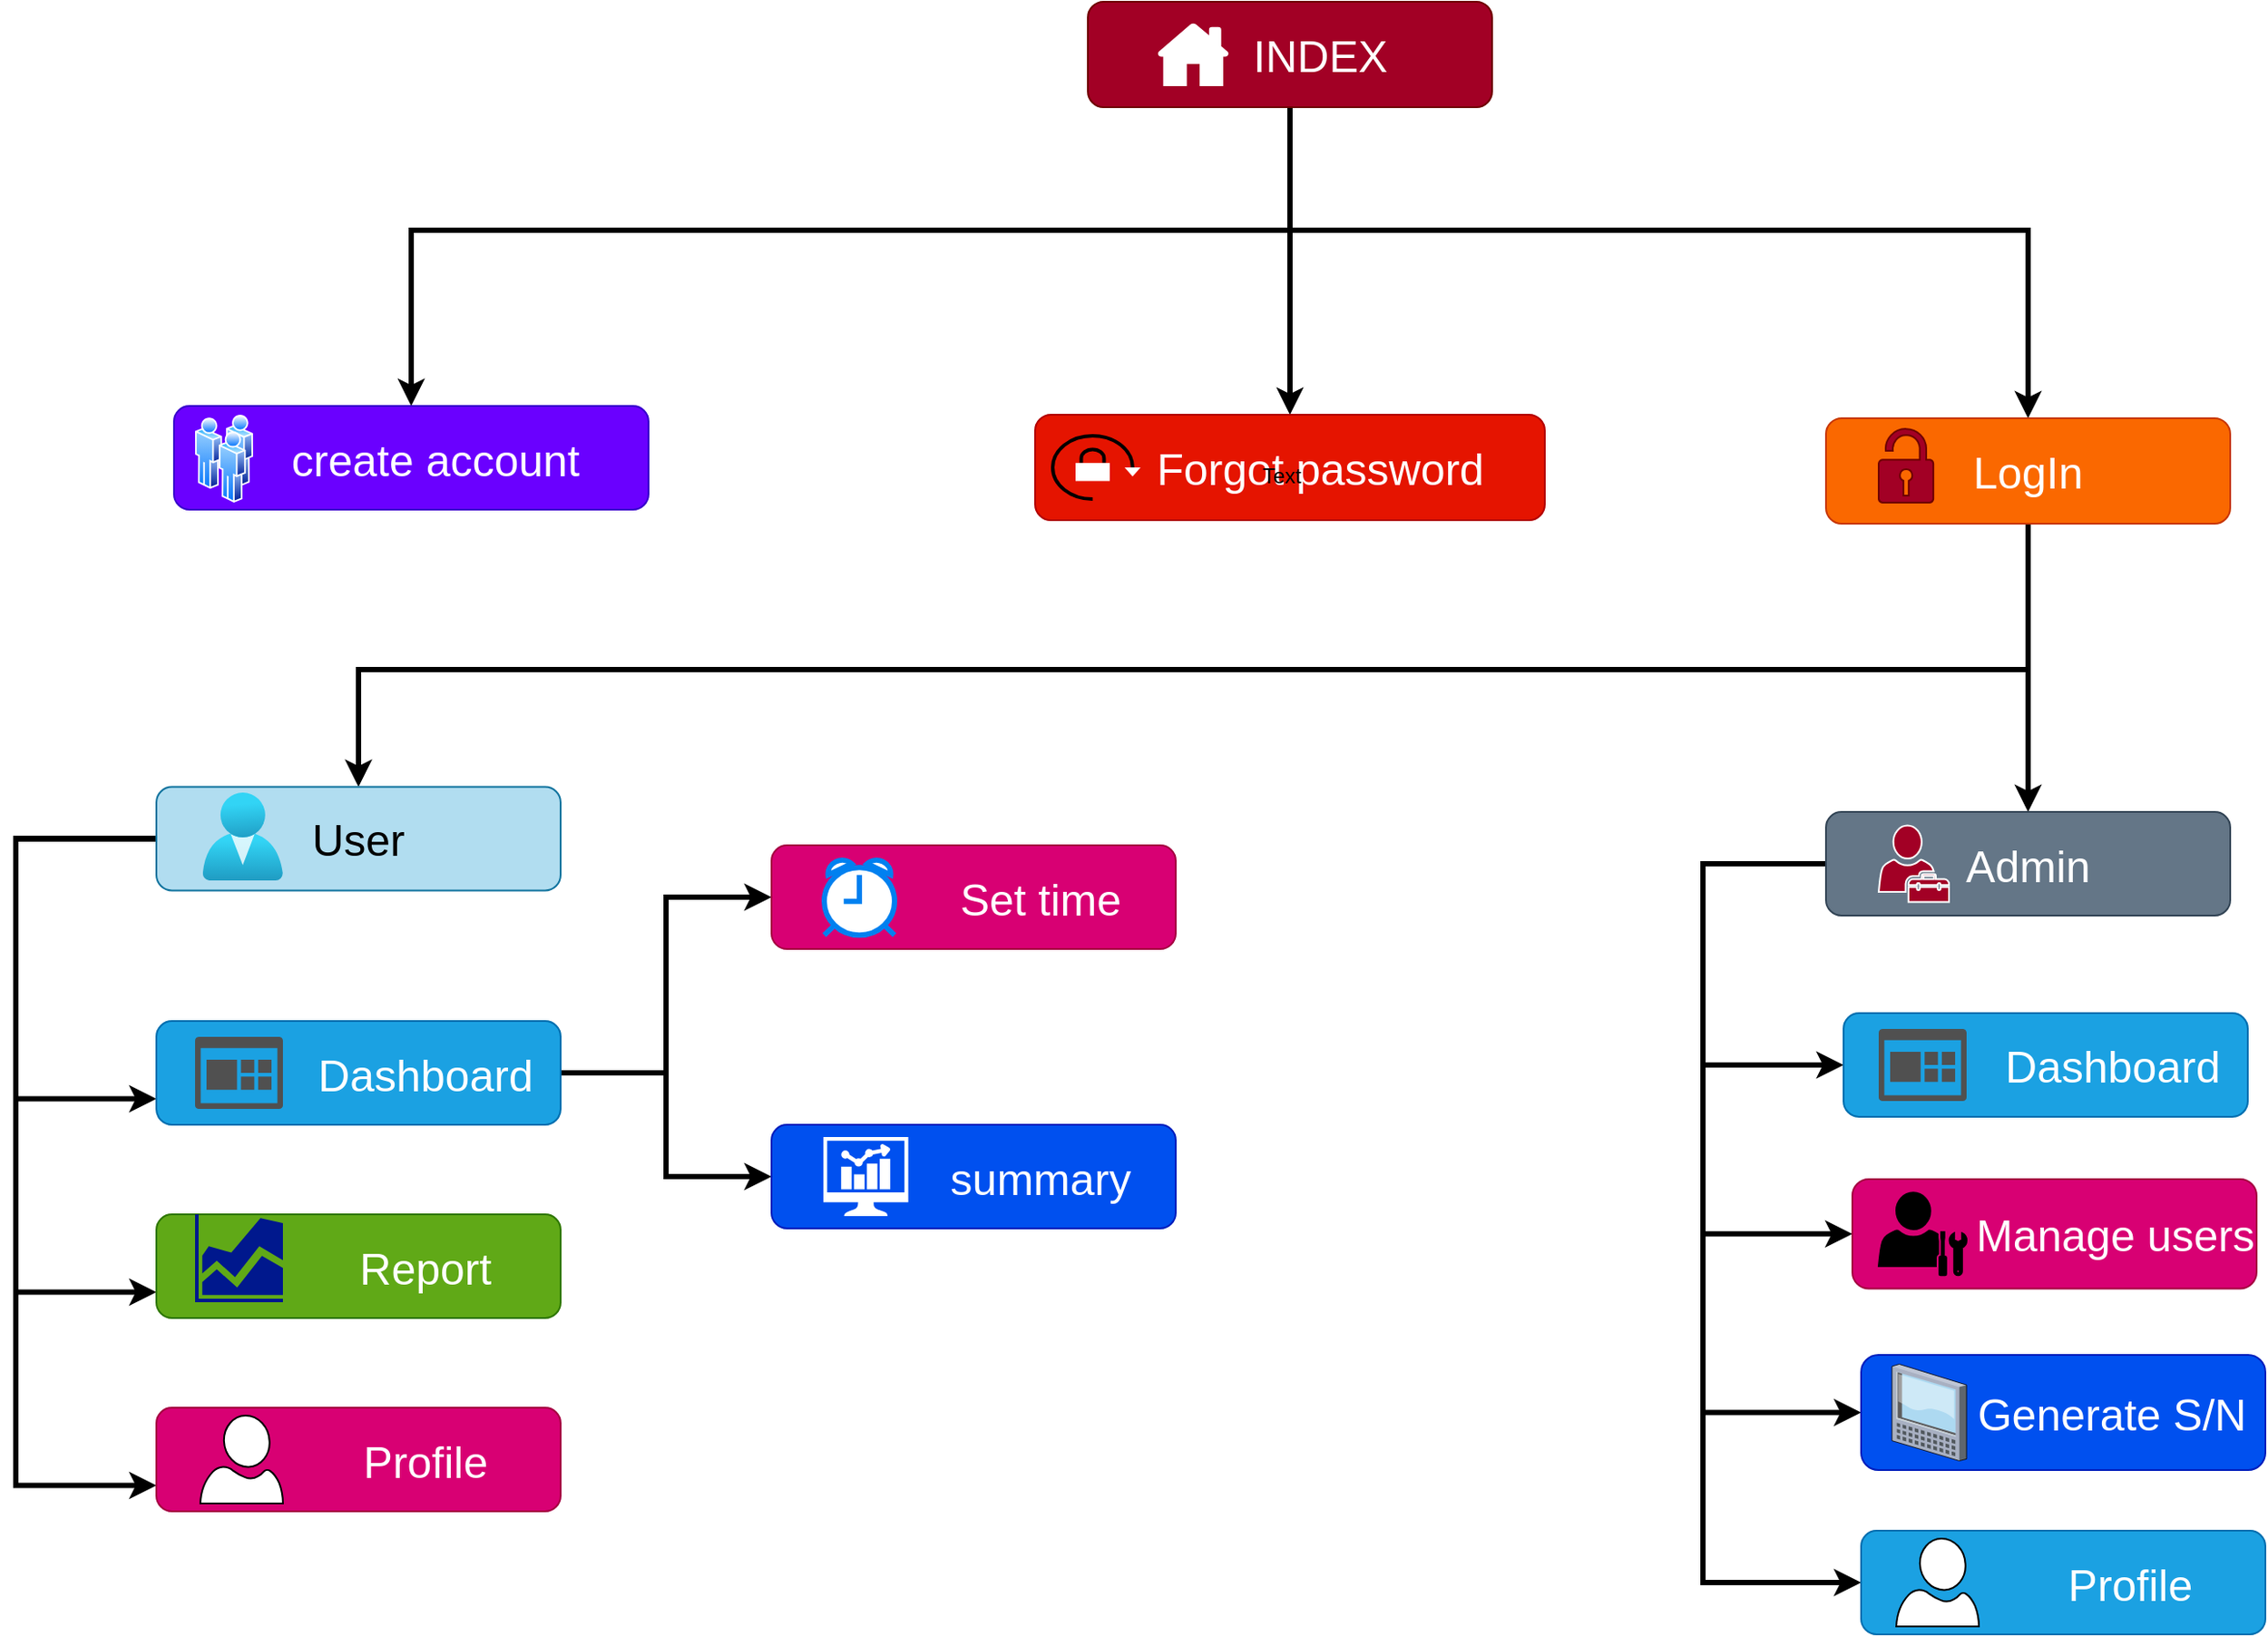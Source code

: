 <mxfile version="13.9.9" type="device"><diagram name="Page-1" id="2c0d36ab-eaac-3732-788b-9136903baeff"><mxGraphModel dx="1704" dy="1008" grid="1" gridSize="10" guides="1" tooltips="1" connect="1" arrows="1" fold="1" page="1" pageScale="1.5" pageWidth="1169" pageHeight="827" background="#ffffff" math="0" shadow="0"><root><mxCell id="0"/><mxCell id="1" parent="0"/><mxCell id="DfbhBntYO6knnb0uPCjx-139" style="edgeStyle=orthogonalEdgeStyle;rounded=0;orthogonalLoop=1;jettySize=auto;html=1;entryX=0.5;entryY=0;entryDx=0;entryDy=0;strokeWidth=3;" edge="1" parent="1" source="DfbhBntYO6knnb0uPCjx-123" target="DfbhBntYO6knnb0uPCjx-127"><mxGeometry relative="1" as="geometry"><Array as="points"><mxPoint x="845" y="230"/><mxPoint x="345" y="230"/></Array></mxGeometry></mxCell><mxCell id="DfbhBntYO6knnb0uPCjx-140" style="edgeStyle=orthogonalEdgeStyle;rounded=0;orthogonalLoop=1;jettySize=auto;html=1;entryX=0.5;entryY=0;entryDx=0;entryDy=0;strokeWidth=3;" edge="1" parent="1" source="DfbhBntYO6knnb0uPCjx-123" target="DfbhBntYO6knnb0uPCjx-129"><mxGeometry relative="1" as="geometry"/></mxCell><mxCell id="DfbhBntYO6knnb0uPCjx-141" style="edgeStyle=orthogonalEdgeStyle;rounded=0;orthogonalLoop=1;jettySize=auto;html=1;strokeWidth=3;" edge="1" parent="1" source="DfbhBntYO6knnb0uPCjx-123" target="DfbhBntYO6knnb0uPCjx-134"><mxGeometry relative="1" as="geometry"><Array as="points"><mxPoint x="845" y="230"/><mxPoint x="1265" y="230"/></Array></mxGeometry></mxCell><mxCell id="DfbhBntYO6knnb0uPCjx-123" value="&lt;div&gt;&lt;span style=&quot;font-size: 25px&quot;&gt;&amp;nbsp; &amp;nbsp; &amp;nbsp; INDEX&amp;nbsp;&lt;/span&gt;&lt;/div&gt;" style="rounded=1;whiteSpace=wrap;html=1;fillColor=#a20025;fontColor=#ffffff;shadow=0;glass=0;strokeColor=#6F0000;align=center;" vertex="1" parent="1"><mxGeometry x="730" y="100" width="230" height="60" as="geometry"/></mxCell><mxCell id="DfbhBntYO6knnb0uPCjx-126" value="" style="pointerEvents=1;shadow=0;dashed=0;html=1;labelPosition=center;verticalLabelPosition=bottom;verticalAlign=top;outlineConnect=0;align=center;shape=mxgraph.office.concepts.home;glass=0;strokeColor=#FFFFFF;" vertex="1" parent="1"><mxGeometry x="770" y="112.5" width="40" height="35" as="geometry"/></mxCell><mxCell id="DfbhBntYO6knnb0uPCjx-127" value="&lt;span style=&quot;font-size: 25px&quot;&gt;&amp;nbsp; &amp;nbsp; &amp;nbsp;create account&amp;nbsp;&lt;/span&gt;" style="rounded=1;whiteSpace=wrap;html=1;fillColor=#6a00ff;fontColor=#ffffff;shadow=0;glass=0;strokeColor=#3700CC;align=center;" vertex="1" parent="1"><mxGeometry x="210" y="330" width="270" height="59" as="geometry"/></mxCell><mxCell id="DfbhBntYO6knnb0uPCjx-129" value="&lt;span style=&quot;font-size: 25px&quot;&gt;&amp;nbsp; &amp;nbsp; &amp;nbsp;Forgot password&lt;/span&gt;" style="rounded=1;whiteSpace=wrap;html=1;fillColor=#e51400;fontColor=#ffffff;shadow=0;glass=0;strokeColor=#B20000;align=center;" vertex="1" parent="1"><mxGeometry x="700" y="335" width="290" height="60" as="geometry"/></mxCell><mxCell id="DfbhBntYO6knnb0uPCjx-131" value="" style="html=1;verticalLabelPosition=bottom;strokeWidth=2;shadow=0;dashed=0;shape=mxgraph.ios7.icons.orientation_lock;pointerEvents=1;glass=0;" vertex="1" parent="1"><mxGeometry x="710" y="347" width="50" height="36" as="geometry"/></mxCell><mxCell id="DfbhBntYO6knnb0uPCjx-167" style="edgeStyle=orthogonalEdgeStyle;rounded=0;orthogonalLoop=1;jettySize=auto;html=1;entryX=0.5;entryY=0;entryDx=0;entryDy=0;strokeWidth=3;" edge="1" parent="1" source="DfbhBntYO6knnb0uPCjx-134" target="DfbhBntYO6knnb0uPCjx-142"><mxGeometry relative="1" as="geometry"><Array as="points"><mxPoint x="1265" y="480"/><mxPoint x="315" y="480"/></Array></mxGeometry></mxCell><mxCell id="DfbhBntYO6knnb0uPCjx-168" style="edgeStyle=orthogonalEdgeStyle;rounded=0;orthogonalLoop=1;jettySize=auto;html=1;entryX=0.5;entryY=0;entryDx=0;entryDy=0;strokeWidth=3;" edge="1" parent="1" source="DfbhBntYO6knnb0uPCjx-134" target="DfbhBntYO6knnb0uPCjx-144"><mxGeometry relative="1" as="geometry"/></mxCell><mxCell id="DfbhBntYO6knnb0uPCjx-134" value="&lt;span style=&quot;font-size: 25px&quot;&gt;LogIn&lt;/span&gt;" style="rounded=1;whiteSpace=wrap;html=1;fillColor=#fa6800;fontColor=#ffffff;shadow=0;glass=0;strokeColor=#C73500;align=center;" vertex="1" parent="1"><mxGeometry x="1150" y="337" width="230" height="60" as="geometry"/></mxCell><mxCell id="DfbhBntYO6knnb0uPCjx-135" value="" style="aspect=fixed;pointerEvents=1;shadow=0;dashed=0;html=1;strokeColor=#6F0000;labelPosition=center;verticalLabelPosition=bottom;verticalAlign=top;align=center;fillColor=#a20025;shape=mxgraph.mscae.enterprise.lock_unlocked;glass=0;fontColor=#ffffff;" vertex="1" parent="1"><mxGeometry x="1180" y="343" width="31.08" height="42" as="geometry"/></mxCell><mxCell id="DfbhBntYO6knnb0uPCjx-162" style="edgeStyle=orthogonalEdgeStyle;rounded=0;orthogonalLoop=1;jettySize=auto;html=1;entryX=0;entryY=0.75;entryDx=0;entryDy=0;strokeWidth=3;" edge="1" parent="1" source="DfbhBntYO6knnb0uPCjx-142" target="DfbhBntYO6knnb0uPCjx-154"><mxGeometry relative="1" as="geometry"><Array as="points"><mxPoint x="120" y="576.25"/><mxPoint x="120" y="944"/></Array></mxGeometry></mxCell><mxCell id="DfbhBntYO6knnb0uPCjx-163" style="edgeStyle=orthogonalEdgeStyle;rounded=0;orthogonalLoop=1;jettySize=auto;html=1;entryX=0;entryY=0.75;entryDx=0;entryDy=0;strokeWidth=3;" edge="1" parent="1" source="DfbhBntYO6knnb0uPCjx-142" target="DfbhBntYO6knnb0uPCjx-153"><mxGeometry relative="1" as="geometry"><Array as="points"><mxPoint x="120" y="576.25"/><mxPoint x="120" y="834"/></Array></mxGeometry></mxCell><mxCell id="DfbhBntYO6knnb0uPCjx-164" style="edgeStyle=orthogonalEdgeStyle;rounded=0;orthogonalLoop=1;jettySize=auto;html=1;entryX=0;entryY=0.75;entryDx=0;entryDy=0;strokeWidth=3;" edge="1" parent="1" source="DfbhBntYO6knnb0uPCjx-142" target="DfbhBntYO6knnb0uPCjx-148"><mxGeometry relative="1" as="geometry"><Array as="points"><mxPoint x="120" y="576.25"/><mxPoint x="120" y="724"/></Array></mxGeometry></mxCell><mxCell id="DfbhBntYO6knnb0uPCjx-142" value="&lt;span style=&quot;font-size: 25px&quot;&gt;User&lt;/span&gt;" style="rounded=1;whiteSpace=wrap;html=1;fillColor=#b1ddf0;shadow=0;glass=0;strokeColor=#10739e;align=center;" vertex="1" parent="1"><mxGeometry x="200" y="546.75" width="230" height="59" as="geometry"/></mxCell><mxCell id="DfbhBntYO6knnb0uPCjx-143" value="" style="aspect=fixed;html=1;points=[];align=center;image;fontSize=12;image=img/lib/azure2/identity/Users.svg;shadow=0;glass=0;strokeColor=#001DBC;" vertex="1" parent="1"><mxGeometry x="226.29" y="550" width="45.71" height="50" as="geometry"/></mxCell><mxCell id="DfbhBntYO6knnb0uPCjx-181" style="edgeStyle=orthogonalEdgeStyle;rounded=0;orthogonalLoop=1;jettySize=auto;html=1;entryX=0;entryY=0.5;entryDx=0;entryDy=0;strokeWidth=3;" edge="1" parent="1" source="DfbhBntYO6knnb0uPCjx-144" target="DfbhBntYO6knnb0uPCjx-171"><mxGeometry relative="1" as="geometry"><Array as="points"><mxPoint x="1080" y="591"/><mxPoint x="1080" y="1000"/></Array></mxGeometry></mxCell><mxCell id="DfbhBntYO6knnb0uPCjx-185" style="edgeStyle=orthogonalEdgeStyle;rounded=0;orthogonalLoop=1;jettySize=auto;html=1;entryX=0;entryY=0.5;entryDx=0;entryDy=0;strokeWidth=3;" edge="1" parent="1" source="DfbhBntYO6knnb0uPCjx-144" target="DfbhBntYO6knnb0uPCjx-170"><mxGeometry relative="1" as="geometry"><Array as="points"><mxPoint x="1080" y="591"/><mxPoint x="1080" y="903"/></Array></mxGeometry></mxCell><mxCell id="DfbhBntYO6knnb0uPCjx-187" style="edgeStyle=orthogonalEdgeStyle;rounded=0;orthogonalLoop=1;jettySize=auto;html=1;entryX=0;entryY=0.5;entryDx=0;entryDy=0;strokeWidth=3;" edge="1" parent="1" source="DfbhBntYO6knnb0uPCjx-144" target="DfbhBntYO6knnb0uPCjx-172"><mxGeometry relative="1" as="geometry"><Array as="points"><mxPoint x="1080" y="591"/><mxPoint x="1080" y="801"/></Array></mxGeometry></mxCell><mxCell id="DfbhBntYO6knnb0uPCjx-188" style="edgeStyle=orthogonalEdgeStyle;rounded=0;orthogonalLoop=1;jettySize=auto;html=1;entryX=0;entryY=0.5;entryDx=0;entryDy=0;strokeWidth=3;" edge="1" parent="1" source="DfbhBntYO6knnb0uPCjx-144" target="DfbhBntYO6knnb0uPCjx-169"><mxGeometry relative="1" as="geometry"><Array as="points"><mxPoint x="1080" y="591"/><mxPoint x="1080" y="705"/></Array></mxGeometry></mxCell><mxCell id="DfbhBntYO6knnb0uPCjx-144" value="&lt;span style=&quot;font-size: 25px&quot;&gt;Admin&lt;/span&gt;" style="rounded=1;whiteSpace=wrap;html=1;fillColor=#647687;shadow=0;glass=0;strokeColor=#314354;align=center;fontColor=#ffffff;" vertex="1" parent="1"><mxGeometry x="1150" y="561" width="230" height="59" as="geometry"/></mxCell><mxCell id="DfbhBntYO6knnb0uPCjx-145" value="" style="pointerEvents=1;shadow=0;dashed=0;html=1;fillColor=#a20025;labelPosition=center;verticalLabelPosition=bottom;verticalAlign=top;outlineConnect=0;align=center;shape=mxgraph.office.users.tenant_admin;glass=0;fontColor=#ffffff;strokeColor=#FFFFFF;" vertex="1" parent="1"><mxGeometry x="1180" y="568.75" width="40" height="43.5" as="geometry"/></mxCell><mxCell id="DfbhBntYO6knnb0uPCjx-165" style="edgeStyle=orthogonalEdgeStyle;rounded=0;orthogonalLoop=1;jettySize=auto;html=1;entryX=0;entryY=0.5;entryDx=0;entryDy=0;strokeWidth=3;" edge="1" parent="1" source="DfbhBntYO6knnb0uPCjx-148" target="DfbhBntYO6knnb0uPCjx-158"><mxGeometry relative="1" as="geometry"/></mxCell><mxCell id="DfbhBntYO6knnb0uPCjx-166" style="edgeStyle=orthogonalEdgeStyle;rounded=0;orthogonalLoop=1;jettySize=auto;html=1;entryX=0;entryY=0.5;entryDx=0;entryDy=0;strokeWidth=3;" edge="1" parent="1" source="DfbhBntYO6knnb0uPCjx-148" target="DfbhBntYO6knnb0uPCjx-160"><mxGeometry relative="1" as="geometry"/></mxCell><mxCell id="DfbhBntYO6knnb0uPCjx-148" value="&lt;span style=&quot;font-size: 25px&quot;&gt;&amp;nbsp; &amp;nbsp; &amp;nbsp; &amp;nbsp; &amp;nbsp; &amp;nbsp;Dashboard&lt;/span&gt;" style="rounded=1;whiteSpace=wrap;html=1;fillColor=#1ba1e2;shadow=0;glass=0;strokeColor=#006EAF;align=center;fontColor=#ffffff;" vertex="1" parent="1"><mxGeometry x="200" y="680" width="230" height="59" as="geometry"/></mxCell><mxCell id="DfbhBntYO6knnb0uPCjx-149" value="" style="pointerEvents=1;shadow=0;dashed=0;html=1;strokeColor=none;labelPosition=center;verticalLabelPosition=bottom;verticalAlign=top;align=center;fillColor=#505050;shape=mxgraph.mscae.oms.dashboard;glass=0;" vertex="1" parent="1"><mxGeometry x="222" y="689" width="50" height="41" as="geometry"/></mxCell><mxCell id="DfbhBntYO6knnb0uPCjx-150" value="Text" style="text;html=1;align=center;verticalAlign=middle;resizable=0;points=[];autosize=1;" vertex="1" parent="1"><mxGeometry x="820" y="360" width="40" height="20" as="geometry"/></mxCell><mxCell id="DfbhBntYO6knnb0uPCjx-151" value="" style="aspect=fixed;perimeter=ellipsePerimeter;html=1;align=center;shadow=0;dashed=0;spacingTop=3;image;image=img/lib/active_directory/users.svg;glass=0;strokeColor=#001DBC;" vertex="1" parent="1"><mxGeometry x="222" y="335" width="33" height="50" as="geometry"/></mxCell><mxCell id="DfbhBntYO6knnb0uPCjx-153" value="&lt;span style=&quot;font-size: 25px&quot;&gt;&amp;nbsp; &amp;nbsp; &amp;nbsp; &amp;nbsp; &amp;nbsp; &amp;nbsp;Report&lt;/span&gt;" style="rounded=1;whiteSpace=wrap;html=1;fillColor=#60a917;shadow=0;glass=0;strokeColor=#2D7600;align=center;fontColor=#ffffff;" vertex="1" parent="1"><mxGeometry x="200" y="790" width="230" height="59" as="geometry"/></mxCell><mxCell id="DfbhBntYO6knnb0uPCjx-154" value="&lt;span style=&quot;font-size: 25px&quot;&gt;&amp;nbsp; &amp;nbsp; &amp;nbsp; &amp;nbsp; &amp;nbsp; &amp;nbsp;Profile&lt;/span&gt;" style="rounded=1;whiteSpace=wrap;html=1;fillColor=#d80073;shadow=0;glass=0;strokeColor=#A50040;align=center;fontColor=#ffffff;" vertex="1" parent="1"><mxGeometry x="200" y="900" width="230" height="59" as="geometry"/></mxCell><mxCell id="DfbhBntYO6knnb0uPCjx-155" value="" style="aspect=fixed;pointerEvents=1;shadow=0;dashed=0;html=1;strokeColor=none;labelPosition=center;verticalLabelPosition=bottom;verticalAlign=top;align=center;fillColor=#00188D;shape=mxgraph.mscae.general.graph;glass=0;" vertex="1" parent="1"><mxGeometry x="222" y="790" width="50" height="50" as="geometry"/></mxCell><mxCell id="DfbhBntYO6knnb0uPCjx-156" value="" style="aspect=fixed;pointerEvents=1;shadow=0;dashed=0;html=1;labelPosition=center;verticalLabelPosition=bottom;verticalAlign=top;align=center;shape=mxgraph.azure.user;glass=0;" vertex="1" parent="1"><mxGeometry x="225" y="904.5" width="47" height="50" as="geometry"/></mxCell><mxCell id="DfbhBntYO6knnb0uPCjx-158" value="&lt;span style=&quot;font-size: 25px&quot;&gt;&amp;nbsp; &amp;nbsp; &amp;nbsp; &amp;nbsp; &amp;nbsp; &amp;nbsp;Set time&lt;/span&gt;" style="rounded=1;whiteSpace=wrap;html=1;fillColor=#d80073;shadow=0;glass=0;strokeColor=#A50040;align=center;fontColor=#ffffff;" vertex="1" parent="1"><mxGeometry x="550" y="580.01" width="230" height="59" as="geometry"/></mxCell><mxCell id="DfbhBntYO6knnb0uPCjx-159" value="" style="html=1;verticalLabelPosition=bottom;align=center;labelBackgroundColor=#ffffff;verticalAlign=top;strokeWidth=3;strokeColor=#0080F0;shadow=0;dashed=0;shape=mxgraph.ios7.icons.alarm_clock;glass=0;" vertex="1" parent="1"><mxGeometry x="580" y="587.88" width="40" height="43.25" as="geometry"/></mxCell><mxCell id="DfbhBntYO6knnb0uPCjx-160" value="&lt;span style=&quot;font-size: 25px&quot;&gt;&amp;nbsp; &amp;nbsp; &amp;nbsp; &amp;nbsp; &amp;nbsp; &amp;nbsp;summary&lt;/span&gt;" style="rounded=1;whiteSpace=wrap;html=1;fillColor=#0050ef;shadow=0;glass=0;strokeColor=#001DBC;align=center;fontColor=#ffffff;" vertex="1" parent="1"><mxGeometry x="550" y="739" width="230" height="59" as="geometry"/></mxCell><mxCell id="DfbhBntYO6knnb0uPCjx-161" value="" style="pointerEvents=1;shadow=0;dashed=0;html=1;aspect=fixed;labelPosition=center;verticalLabelPosition=bottom;verticalAlign=top;align=center;outlineConnect=0;shape=mxgraph.vvd.nsx_dashboard;glass=0;strokeColor=#FFFFFF;" vertex="1" parent="1"><mxGeometry x="580" y="746.5" width="47.31" height="44" as="geometry"/></mxCell><mxCell id="DfbhBntYO6knnb0uPCjx-169" value="&lt;span style=&quot;font-size: 25px&quot;&gt;&amp;nbsp; &amp;nbsp; &amp;nbsp; &amp;nbsp; &amp;nbsp; &amp;nbsp;Dashboard&lt;/span&gt;" style="rounded=1;whiteSpace=wrap;html=1;fillColor=#1ba1e2;shadow=0;glass=0;strokeColor=#006EAF;align=center;fontColor=#ffffff;" vertex="1" parent="1"><mxGeometry x="1160" y="675.5" width="230" height="59" as="geometry"/></mxCell><mxCell id="DfbhBntYO6knnb0uPCjx-170" value="&lt;span style=&quot;font-size: 25px&quot;&gt;&amp;nbsp; &amp;nbsp; &amp;nbsp; &amp;nbsp; Generate S/N&lt;/span&gt;" style="rounded=1;whiteSpace=wrap;html=1;fillColor=#0050ef;shadow=0;glass=0;strokeColor=#001DBC;align=center;fontColor=#ffffff;" vertex="1" parent="1"><mxGeometry x="1170" y="870" width="230" height="65.5" as="geometry"/></mxCell><mxCell id="DfbhBntYO6knnb0uPCjx-171" value="&lt;span style=&quot;font-size: 25px&quot;&gt;&amp;nbsp; &amp;nbsp; &amp;nbsp; &amp;nbsp; &amp;nbsp; &amp;nbsp;Profile&lt;/span&gt;" style="rounded=1;whiteSpace=wrap;html=1;fillColor=#1ba1e2;shadow=0;glass=0;strokeColor=#006EAF;align=center;fontColor=#ffffff;" vertex="1" parent="1"><mxGeometry x="1170" y="970" width="230" height="59" as="geometry"/></mxCell><mxCell id="DfbhBntYO6knnb0uPCjx-172" value="&lt;span style=&quot;font-size: 25px&quot;&gt;&amp;nbsp; &amp;nbsp; &amp;nbsp; &amp;nbsp; &amp;nbsp; Manage users&lt;/span&gt;" style="rounded=1;whiteSpace=wrap;html=1;fillColor=#d80073;shadow=0;glass=0;strokeColor=#A50040;align=center;fontColor=#ffffff;" vertex="1" parent="1"><mxGeometry x="1165" y="770" width="230" height="62.25" as="geometry"/></mxCell><mxCell id="DfbhBntYO6knnb0uPCjx-174" value="" style="pointerEvents=1;shadow=0;dashed=0;html=1;labelPosition=center;verticalLabelPosition=bottom;verticalAlign=top;outlineConnect=0;align=center;shape=mxgraph.office.users.administrator;glass=0;fillColor=#000000;" vertex="1" parent="1"><mxGeometry x="1180" y="777.63" width="50" height="47" as="geometry"/></mxCell><mxCell id="DfbhBntYO6knnb0uPCjx-175" value="" style="pointerEvents=1;shadow=0;dashed=0;html=1;strokeColor=none;labelPosition=center;verticalLabelPosition=bottom;verticalAlign=top;align=center;fillColor=#505050;shape=mxgraph.mscae.oms.dashboard;glass=0;" vertex="1" parent="1"><mxGeometry x="1180" y="684.5" width="50" height="41" as="geometry"/></mxCell><mxCell id="DfbhBntYO6knnb0uPCjx-179" value="" style="aspect=fixed;pointerEvents=1;shadow=0;dashed=0;html=1;labelPosition=center;verticalLabelPosition=bottom;verticalAlign=top;align=center;shape=mxgraph.azure.user;glass=0;" vertex="1" parent="1"><mxGeometry x="1190" y="974.5" width="47" height="50" as="geometry"/></mxCell><mxCell id="DfbhBntYO6knnb0uPCjx-180" value="" style="verticalLabelPosition=bottom;aspect=fixed;html=1;verticalAlign=top;strokeColor=none;align=center;outlineConnect=0;shape=mxgraph.citrix.tablet_1;shadow=0;glass=0;fillColor=#000000;" vertex="1" parent="1"><mxGeometry x="1187.53" y="875.25" width="42.47" height="55" as="geometry"/></mxCell></root></mxGraphModel></diagram></mxfile>